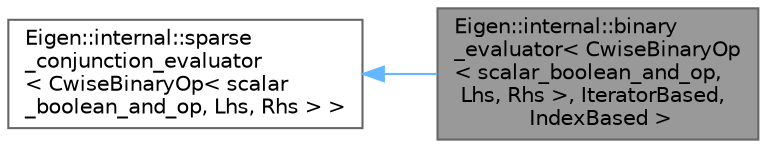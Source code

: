digraph "Eigen::internal::binary_evaluator&lt; CwiseBinaryOp&lt; scalar_boolean_and_op, Lhs, Rhs &gt;, IteratorBased, IndexBased &gt;"
{
 // LATEX_PDF_SIZE
  bgcolor="transparent";
  edge [fontname=Helvetica,fontsize=10,labelfontname=Helvetica,labelfontsize=10];
  node [fontname=Helvetica,fontsize=10,shape=box,height=0.2,width=0.4];
  rankdir="LR";
  Node1 [id="Node000001",label="Eigen::internal::binary\l_evaluator\< CwiseBinaryOp\l\< scalar_boolean_and_op,\l Lhs, Rhs \>, IteratorBased,\l IndexBased \>",height=0.2,width=0.4,color="gray40", fillcolor="grey60", style="filled", fontcolor="black",tooltip=" "];
  Node2 -> Node1 [id="edge2_Node000001_Node000002",dir="back",color="steelblue1",style="solid",tooltip=" "];
  Node2 [id="Node000002",label="Eigen::internal::sparse\l_conjunction_evaluator\l\< CwiseBinaryOp\< scalar\l_boolean_and_op, Lhs, Rhs \> \>",height=0.2,width=0.4,color="gray40", fillcolor="white", style="filled",URL="$struct_eigen_1_1internal_1_1sparse__conjunction__evaluator.html",tooltip=" "];
}

